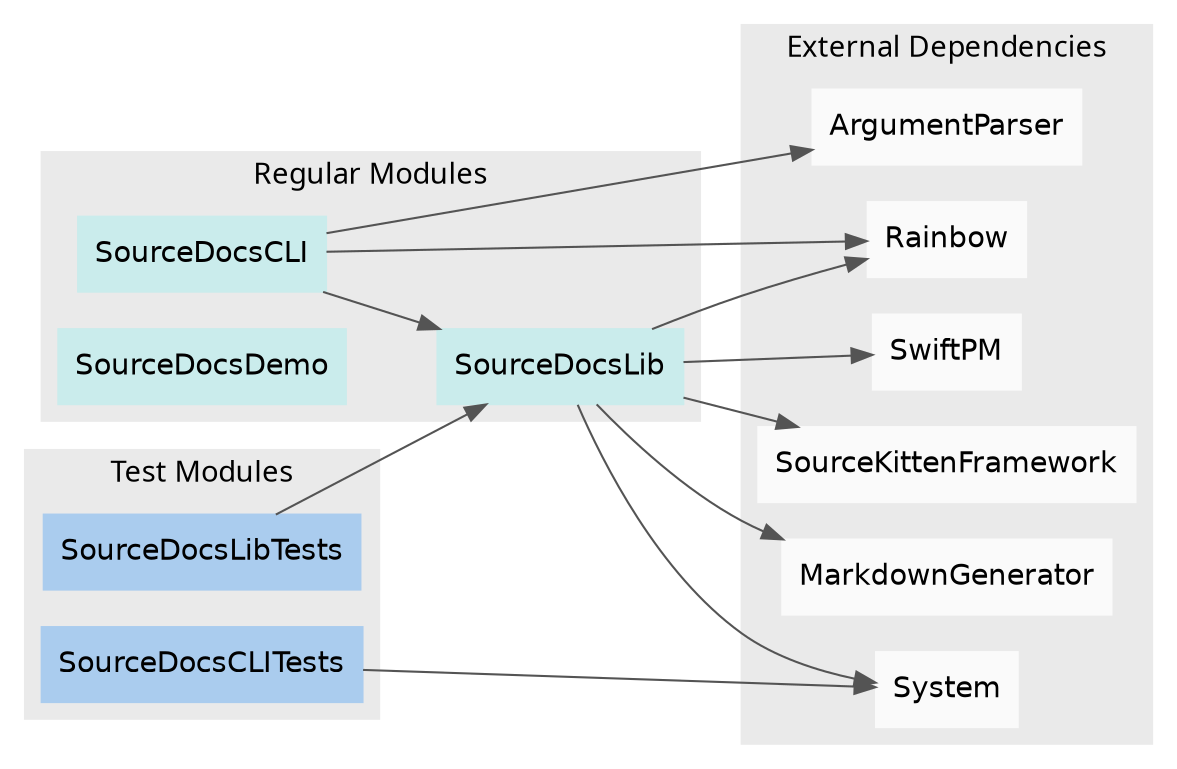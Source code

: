 digraph ModuleDependencyGraph {
    rankdir = LR
    graph [fontname="Helvetica-light", style = filled, color = "#eaeaea"]
    node [shape=box, fontname="Helvetica", style=filled]
    edge [color="#545454"]

    subgraph clusterRegular {
    label = "Regular Modules"
    node [color="#caecec"]
    SourceDocsCLI
    SourceDocsLib
    SourceDocsDemo
}
    subgraph clusterTests {
    label = "Test Modules"
    node [color="#aaccee"]
    SourceDocsCLITests
    SourceDocsLibTests
}
    subgraph clusterExternal {
    label = "External Dependencies"
    node [color="#fafafa"]
    ArgumentParser
    MarkdownGenerator
    Rainbow
    SourceKittenFramework
    SwiftPM
    System
}

    SourceDocsCLI -> SourceDocsLib
    SourceDocsCLI -> ArgumentParser
    SourceDocsCLI -> Rainbow
    SourceDocsLib -> SourceKittenFramework
    SourceDocsLib -> MarkdownGenerator
    SourceDocsLib -> Rainbow
    SourceDocsLib -> System
    SourceDocsLib -> SwiftPM
    SourceDocsCLITests -> System
    SourceDocsLibTests -> SourceDocsLib
}